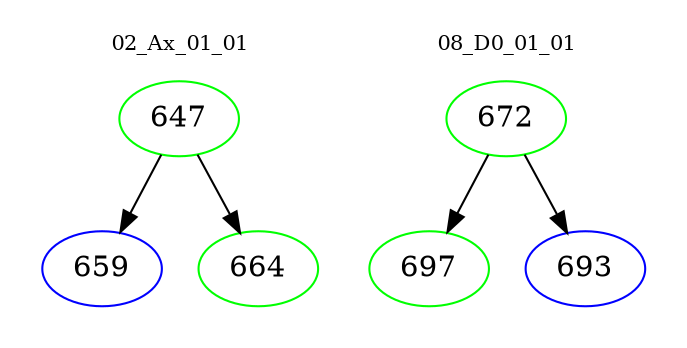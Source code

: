 digraph{
subgraph cluster_0 {
color = white
label = "02_Ax_01_01";
fontsize=10;
T0_647 [label="647", color="green"]
T0_647 -> T0_659 [color="black"]
T0_659 [label="659", color="blue"]
T0_647 -> T0_664 [color="black"]
T0_664 [label="664", color="green"]
}
subgraph cluster_1 {
color = white
label = "08_D0_01_01";
fontsize=10;
T1_672 [label="672", color="green"]
T1_672 -> T1_697 [color="black"]
T1_697 [label="697", color="green"]
T1_672 -> T1_693 [color="black"]
T1_693 [label="693", color="blue"]
}
}
